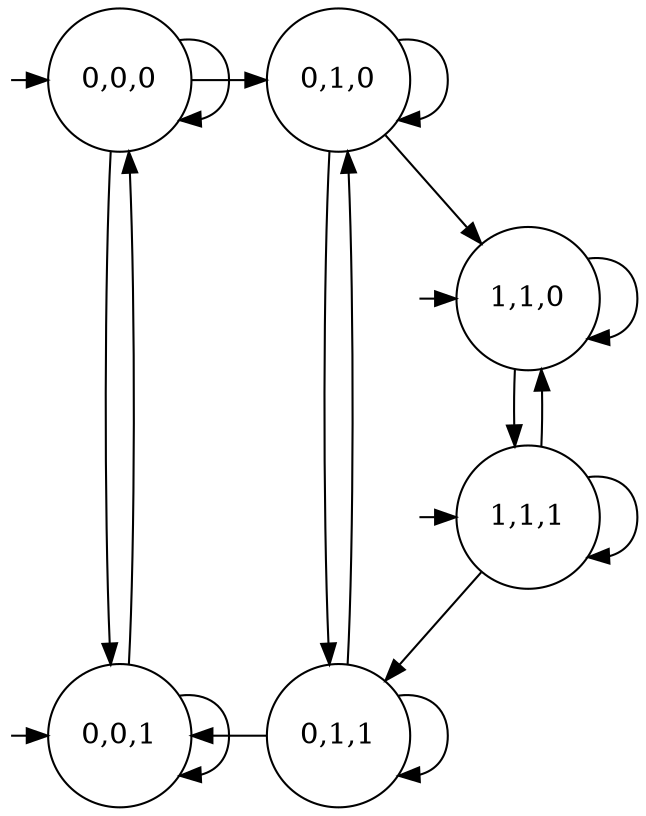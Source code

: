 digraph rainwatertank {
    init0 [label="",shape="none",width=0,height=0];
    init1 [label="",shape="none",width=0,height=0];
    init6 [label="",shape="none",width=0,height=0];
    init7 [label="",shape="none",width=0,height=0];
    node [shape="circle"];
    s0 [label="0,0,0"];
    s1 [label="0,0,1"];
    s2 [label="0,1,0"];
    s3 [label="0,1,1"];
    s6 [label="1,1,0"];
    s7 [label="1,1,1"];
    init0 -> s0;
    init1 -> s1;
    init6 -> s6;
    init7 -> s7;
    s0 -> s0;
    s0 -> s1;
    s0 -> s2;
    s1 -> s0;
    s1 -> s1;
    s1 -> s3 [dir="back"];
    s2 -> s2;
    s2 -> s3;
    s2 -> s6;
    s3 -> s2;
    s3 -> s3;
    s6 -> s6;
    s6 -> s7;
    s7 -> s3;
    s7 -> s6;
    s7 -> s7;
    {rank=same s0 s2 init0}
    {rank=same s1 s3 init1}
    {rank=same s6 init6}
    {rank=same s7 init7}
}

